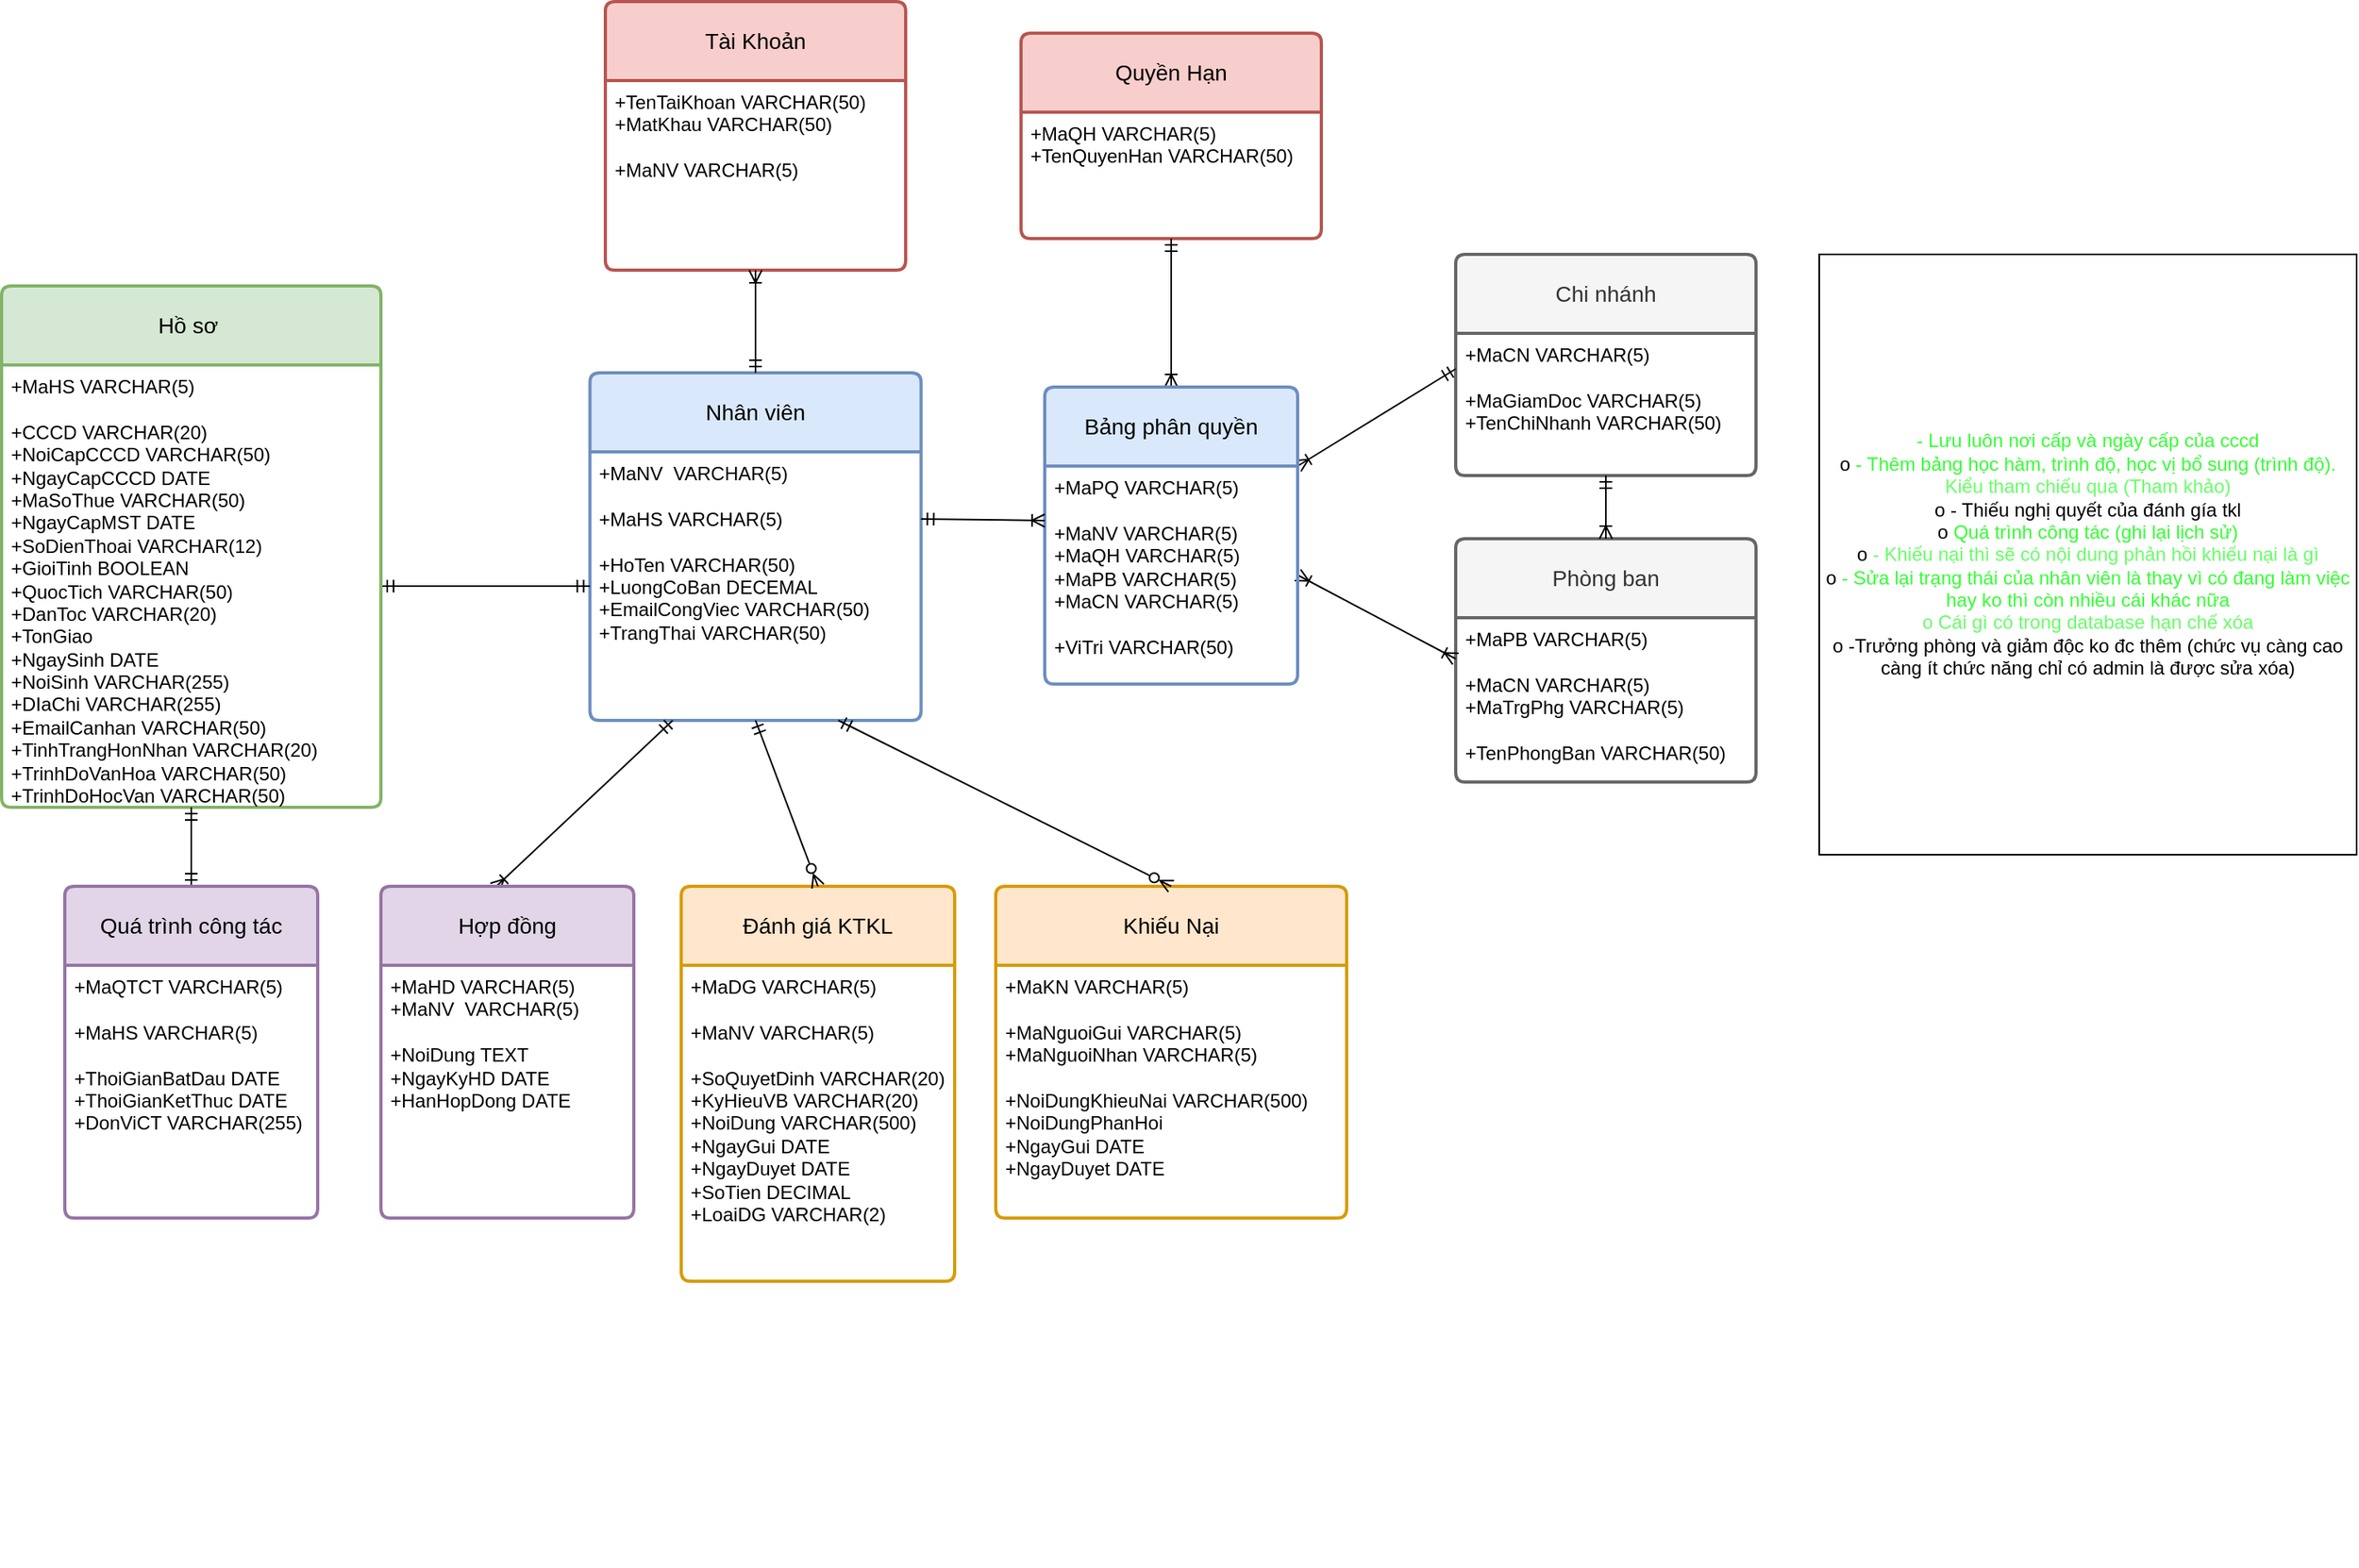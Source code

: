 <mxfile version="22.1.3" type="github">
  <diagram id="C5RBs43oDa-KdzZeNtuy" name="Page-1">
    <mxGraphModel dx="1050" dy="585" grid="1" gridSize="10" guides="1" tooltips="1" connect="1" arrows="1" fold="1" page="1" pageScale="1" pageWidth="1654" pageHeight="1169" math="0" shadow="0">
      <root>
        <mxCell id="WIyWlLk6GJQsqaUBKTNV-0" />
        <mxCell id="WIyWlLk6GJQsqaUBKTNV-1" parent="WIyWlLk6GJQsqaUBKTNV-0" />
        <mxCell id="ZNPZ2HFQagIpgvbCFuVt-0" value="Tài Khoản" style="swimlane;childLayout=stackLayout;horizontal=1;startSize=50;horizontalStack=0;rounded=1;fontSize=14;fontStyle=0;strokeWidth=2;resizeParent=0;resizeLast=1;shadow=0;dashed=0;align=center;arcSize=4;whiteSpace=wrap;html=1;fillColor=#f8cecc;strokeColor=#b85450;" parent="WIyWlLk6GJQsqaUBKTNV-1" vertex="1">
          <mxGeometry x="742" y="200" width="190" height="170" as="geometry" />
        </mxCell>
        <mxCell id="ZNPZ2HFQagIpgvbCFuVt-1" value="+TenTaiKhoan VARCHAR(50)&lt;br&gt;+MatKhau VARCHAR(50)&lt;br&gt;&lt;br&gt;+MaNV VARCHAR(5)" style="align=left;strokeColor=none;fillColor=none;spacingLeft=4;fontSize=12;verticalAlign=top;resizable=0;rotatable=0;part=1;html=1;" parent="ZNPZ2HFQagIpgvbCFuVt-0" vertex="1">
          <mxGeometry y="50" width="190" height="120" as="geometry" />
        </mxCell>
        <mxCell id="ZNPZ2HFQagIpgvbCFuVt-3" value="Quyền Hạn" style="swimlane;childLayout=stackLayout;horizontal=1;startSize=50;horizontalStack=0;rounded=1;fontSize=14;fontStyle=0;strokeWidth=2;resizeParent=0;resizeLast=1;shadow=0;dashed=0;align=center;arcSize=4;whiteSpace=wrap;html=1;fillColor=#f8cecc;strokeColor=#b85450;" parent="WIyWlLk6GJQsqaUBKTNV-1" vertex="1">
          <mxGeometry x="1005" y="220" width="190" height="130" as="geometry" />
        </mxCell>
        <mxCell id="ZNPZ2HFQagIpgvbCFuVt-4" value="+MaQH VARCHAR(5)&lt;br&gt;+TenQuyenHan VARCHAR(50)&lt;br&gt;" style="align=left;strokeColor=none;fillColor=none;spacingLeft=4;fontSize=12;verticalAlign=top;resizable=0;rotatable=0;part=1;html=1;" parent="ZNPZ2HFQagIpgvbCFuVt-3" vertex="1">
          <mxGeometry y="50" width="190" height="80" as="geometry" />
        </mxCell>
        <mxCell id="ZNPZ2HFQagIpgvbCFuVt-6" value="" style="fontSize=12;html=1;endArrow=ERoneToMany;startArrow=ERmandOne;rounded=0;exitX=0.5;exitY=1;exitDx=0;exitDy=0;entryX=0.5;entryY=0;entryDx=0;entryDy=0;" parent="WIyWlLk6GJQsqaUBKTNV-1" source="ZNPZ2HFQagIpgvbCFuVt-4" target="vgs33g2SCVEM4h5miIkI-0" edge="1">
          <mxGeometry width="100" height="100" relative="1" as="geometry">
            <mxPoint x="622" y="260" as="sourcePoint" />
            <mxPoint x="740" y="230" as="targetPoint" />
          </mxGeometry>
        </mxCell>
        <mxCell id="ZNPZ2HFQagIpgvbCFuVt-7" value="Nhân viên" style="swimlane;childLayout=stackLayout;horizontal=1;startSize=50;horizontalStack=0;rounded=1;fontSize=14;fontStyle=0;strokeWidth=2;resizeParent=0;resizeLast=1;shadow=0;dashed=0;align=center;arcSize=4;whiteSpace=wrap;html=1;fillColor=#dae8fc;strokeColor=#6c8ebf;" parent="WIyWlLk6GJQsqaUBKTNV-1" vertex="1">
          <mxGeometry x="732.25" y="435" width="209.5" height="220" as="geometry">
            <mxRectangle x="95" y="345" width="100" height="50" as="alternateBounds" />
          </mxGeometry>
        </mxCell>
        <mxCell id="ZNPZ2HFQagIpgvbCFuVt-8" value="+MaNV&amp;nbsp; VARCHAR(5)&lt;br&gt;&lt;br&gt;+MaHS VARCHAR(5)&lt;br&gt;&lt;br&gt;+HoTen VARCHAR(50)&lt;br&gt;+LuongCoBan DECEMAL&lt;br style=&quot;border-color: var(--border-color);&quot;&gt;+EmailCongViec VARCHAR(50)&lt;br&gt;+TrangThai VARCHAR(50)" style="align=left;strokeColor=none;fillColor=none;spacingLeft=4;fontSize=12;verticalAlign=top;resizable=0;rotatable=0;part=1;html=1;" parent="ZNPZ2HFQagIpgvbCFuVt-7" vertex="1">
          <mxGeometry y="50" width="209.5" height="170" as="geometry" />
        </mxCell>
        <mxCell id="ZNPZ2HFQagIpgvbCFuVt-9" value="Phòng ban" style="swimlane;childLayout=stackLayout;horizontal=1;startSize=50;horizontalStack=0;rounded=1;fontSize=14;fontStyle=0;strokeWidth=2;resizeParent=0;resizeLast=1;shadow=0;dashed=0;align=center;arcSize=4;whiteSpace=wrap;html=1;fillColor=#f5f5f5;strokeColor=#666666;fontColor=#333333;" parent="WIyWlLk6GJQsqaUBKTNV-1" vertex="1">
          <mxGeometry x="1280" y="540" width="190" height="154" as="geometry" />
        </mxCell>
        <mxCell id="ZNPZ2HFQagIpgvbCFuVt-10" value="+MaPB VARCHAR(5)&lt;br&gt;&lt;br&gt;+MaCN VARCHAR(5)&lt;br&gt;+MaTrgPhg VARCHAR(5)&lt;br&gt;&lt;br&gt;+TenPhongBan VARCHAR(50)" style="align=left;strokeColor=none;fillColor=none;spacingLeft=4;fontSize=12;verticalAlign=top;resizable=0;rotatable=0;part=1;html=1;" parent="ZNPZ2HFQagIpgvbCFuVt-9" vertex="1">
          <mxGeometry y="50" width="190" height="104" as="geometry" />
        </mxCell>
        <mxCell id="ZNPZ2HFQagIpgvbCFuVt-11" value="Chi nhánh" style="swimlane;childLayout=stackLayout;horizontal=1;startSize=50;horizontalStack=0;rounded=1;fontSize=14;fontStyle=0;strokeWidth=2;resizeParent=0;resizeLast=1;shadow=0;dashed=0;align=center;arcSize=4;whiteSpace=wrap;html=1;fillColor=#f5f5f5;strokeColor=#666666;fontColor=#333333;" parent="WIyWlLk6GJQsqaUBKTNV-1" vertex="1">
          <mxGeometry x="1280" y="360" width="190" height="140" as="geometry" />
        </mxCell>
        <mxCell id="ZNPZ2HFQagIpgvbCFuVt-12" value="+MaCN VARCHAR(5)&lt;br&gt;&lt;br&gt;+MaGiamDoc VARCHAR(5)&lt;br&gt;+TenChiNhanh VARCHAR(50)" style="align=left;strokeColor=none;fillColor=none;spacingLeft=4;fontSize=12;verticalAlign=top;resizable=0;rotatable=0;part=1;html=1;" parent="ZNPZ2HFQagIpgvbCFuVt-11" vertex="1">
          <mxGeometry y="50" width="190" height="90" as="geometry" />
        </mxCell>
        <mxCell id="ZNPZ2HFQagIpgvbCFuVt-17" value="Đánh giá KTKL" style="swimlane;childLayout=stackLayout;horizontal=1;startSize=50;horizontalStack=0;rounded=1;fontSize=14;fontStyle=0;strokeWidth=2;resizeParent=0;resizeLast=1;shadow=0;dashed=0;align=center;arcSize=4;whiteSpace=wrap;html=1;fillColor=#ffe6cc;strokeColor=#d79b00;" parent="WIyWlLk6GJQsqaUBKTNV-1" vertex="1">
          <mxGeometry x="790" y="760" width="173" height="250" as="geometry" />
        </mxCell>
        <mxCell id="ZNPZ2HFQagIpgvbCFuVt-18" value="+MaDG VARCHAR(5)&lt;br&gt;&lt;br&gt;+MaNV VARCHAR(5)&lt;br&gt;&lt;br&gt;+SoQuyetDinh VARCHAR(20)&lt;br&gt;+KyHieuVB VARCHAR(20)&lt;br&gt;+NoiDung VARCHAR(500)&lt;br&gt;+NgayGui DATE&lt;br&gt;+NgayDuyet DATE&lt;br&gt;+SoTien DECIMAL&lt;br&gt;+LoaiDG VARCHAR(2)" style="align=left;strokeColor=none;fillColor=none;spacingLeft=4;fontSize=12;verticalAlign=top;resizable=0;rotatable=0;part=1;html=1;" parent="ZNPZ2HFQagIpgvbCFuVt-17" vertex="1">
          <mxGeometry y="50" width="173" height="200" as="geometry" />
        </mxCell>
        <mxCell id="ZNPZ2HFQagIpgvbCFuVt-19" value="Khiếu Nại" style="swimlane;childLayout=stackLayout;horizontal=1;startSize=50;horizontalStack=0;rounded=1;fontSize=14;fontStyle=0;strokeWidth=2;resizeParent=0;resizeLast=1;shadow=0;dashed=0;align=center;arcSize=4;whiteSpace=wrap;html=1;fillColor=#ffe6cc;strokeColor=#d79b00;" parent="WIyWlLk6GJQsqaUBKTNV-1" vertex="1">
          <mxGeometry x="989" y="760" width="222" height="210" as="geometry" />
        </mxCell>
        <mxCell id="ZNPZ2HFQagIpgvbCFuVt-20" value="+MaKN VARCHAR(5)&lt;br&gt;&lt;br&gt;+MaNguoiGui VARCHAR(5)&lt;br&gt;+MaNguoiNhan VARCHAR(5)&lt;br&gt;&lt;br&gt;+NoiDungKhieuNai VARCHAR(500)&lt;br&gt;+NoiDungPhanHoi&lt;br&gt;+NgayGui DATE&lt;br&gt;+NgayDuyet DATE" style="align=left;strokeColor=none;fillColor=none;spacingLeft=4;fontSize=12;verticalAlign=top;resizable=0;rotatable=0;part=1;html=1;" parent="ZNPZ2HFQagIpgvbCFuVt-19" vertex="1">
          <mxGeometry y="50" width="222" height="160" as="geometry" />
        </mxCell>
        <mxCell id="ZNPZ2HFQagIpgvbCFuVt-22" value="" style="fontSize=12;html=1;endArrow=ERmandOne;startArrow=ERoneToMany;rounded=0;entryX=0.5;entryY=1;entryDx=0;entryDy=0;exitX=0.5;exitY=0;exitDx=0;exitDy=0;endFill=0;startFill=0;" parent="WIyWlLk6GJQsqaUBKTNV-1" source="ZNPZ2HFQagIpgvbCFuVt-9" target="ZNPZ2HFQagIpgvbCFuVt-12" edge="1">
          <mxGeometry width="100" height="100" relative="1" as="geometry">
            <mxPoint x="1150" y="660" as="sourcePoint" />
            <mxPoint x="1250" y="560" as="targetPoint" />
          </mxGeometry>
        </mxCell>
        <mxCell id="ZNPZ2HFQagIpgvbCFuVt-25" value="" style="fontSize=12;html=1;endArrow=ERoneToMany;startArrow=ERmandOne;rounded=0;entryX=0.5;entryY=1;entryDx=0;entryDy=0;exitX=0.5;exitY=0;exitDx=0;exitDy=0;endFill=0;" parent="WIyWlLk6GJQsqaUBKTNV-1" source="ZNPZ2HFQagIpgvbCFuVt-7" target="ZNPZ2HFQagIpgvbCFuVt-1" edge="1">
          <mxGeometry width="100" height="100" relative="1" as="geometry">
            <mxPoint x="1122" y="580" as="sourcePoint" />
            <mxPoint x="1222" y="480" as="targetPoint" />
          </mxGeometry>
        </mxCell>
        <mxCell id="ZNPZ2HFQagIpgvbCFuVt-26" value="" style="fontSize=12;html=1;endArrow=ERoneToMany;startArrow=ERoneToMany;rounded=0;entryX=0;entryY=0.25;entryDx=0;entryDy=0;endFill=0;startFill=0;exitX=1;exitY=0.5;exitDx=0;exitDy=0;" parent="WIyWlLk6GJQsqaUBKTNV-1" source="vgs33g2SCVEM4h5miIkI-1" target="ZNPZ2HFQagIpgvbCFuVt-10" edge="1">
          <mxGeometry width="100" height="100" relative="1" as="geometry">
            <mxPoint x="1132" y="540" as="sourcePoint" />
            <mxPoint x="1232" y="440" as="targetPoint" />
          </mxGeometry>
        </mxCell>
        <mxCell id="ZNPZ2HFQagIpgvbCFuVt-28" style="rounded=0;orthogonalLoop=1;jettySize=auto;html=1;exitX=0.5;exitY=1;exitDx=0;exitDy=0;entryX=0.5;entryY=0;entryDx=0;entryDy=0;endArrow=ERzeroToMany;endFill=0;startArrow=ERmandOne;startFill=0;" parent="WIyWlLk6GJQsqaUBKTNV-1" source="ZNPZ2HFQagIpgvbCFuVt-8" target="ZNPZ2HFQagIpgvbCFuVt-17" edge="1">
          <mxGeometry relative="1" as="geometry" />
        </mxCell>
        <mxCell id="ZNPZ2HFQagIpgvbCFuVt-29" style="rounded=0;orthogonalLoop=1;jettySize=auto;html=1;exitX=0.75;exitY=1;exitDx=0;exitDy=0;entryX=0.5;entryY=0;entryDx=0;entryDy=0;endArrow=ERzeroToMany;endFill=0;startArrow=ERmandOne;startFill=0;" parent="WIyWlLk6GJQsqaUBKTNV-1" source="ZNPZ2HFQagIpgvbCFuVt-8" target="ZNPZ2HFQagIpgvbCFuVt-19" edge="1">
          <mxGeometry relative="1" as="geometry">
            <mxPoint x="887" y="515" as="sourcePoint" />
            <mxPoint x="1022" y="670" as="targetPoint" />
          </mxGeometry>
        </mxCell>
        <mxCell id="BqgfRaDOW5Y-3ye9iHRW-14" style="rounded=0;orthogonalLoop=1;jettySize=auto;html=1;entryX=0;entryY=0.5;entryDx=0;entryDy=0;endArrow=ERmandOne;endFill=0;startArrow=ERmandOne;startFill=0;exitX=1;exitY=0.5;exitDx=0;exitDy=0;" parent="WIyWlLk6GJQsqaUBKTNV-1" source="BqgfRaDOW5Y-3ye9iHRW-6" target="ZNPZ2HFQagIpgvbCFuVt-8" edge="1">
          <mxGeometry relative="1" as="geometry" />
        </mxCell>
        <mxCell id="BqgfRaDOW5Y-3ye9iHRW-5" value="Hồ sơ&amp;nbsp;" style="swimlane;childLayout=stackLayout;horizontal=1;startSize=50;horizontalStack=0;rounded=1;fontSize=14;fontStyle=0;strokeWidth=2;resizeParent=0;resizeLast=1;shadow=0;dashed=0;align=center;arcSize=4;whiteSpace=wrap;html=1;fillColor=#d5e8d4;strokeColor=#82b366;" parent="WIyWlLk6GJQsqaUBKTNV-1" vertex="1">
          <mxGeometry x="360" y="380" width="240" height="330" as="geometry" />
        </mxCell>
        <mxCell id="BqgfRaDOW5Y-3ye9iHRW-6" value="+MaHS VARCHAR(5)&lt;br&gt;&lt;br&gt;+CCCD VARCHAR(20)&lt;br&gt;+NoiCapCCCD VARCHAR(50)&lt;br&gt;+NgayCapCCCD DATE&lt;br&gt;+MaSoThue VARCHAR(50)&lt;br&gt;+NgayCapMST DATE&lt;br style=&quot;border-color: var(--border-color);&quot;&gt;+SoDienThoai VARCHAR(12)&lt;br style=&quot;border-color: var(--border-color);&quot;&gt;+GioiTinh BOOLEAN&lt;br&gt;+QuocTich VARCHAR(50)&lt;br style=&quot;border-color: var(--border-color);&quot;&gt;+DanToc VARCHAR(20)&lt;br&gt;+TonGiao&lt;br style=&quot;border-color: var(--border-color);&quot;&gt;+NgaySinh DATE&lt;br&gt;+NoiSinh VARCHAR(255)&lt;br style=&quot;border-color: var(--border-color);&quot;&gt;+DIaChi VARCHAR(255)&lt;br style=&quot;border-color: var(--border-color);&quot;&gt;+EmailCanhan VARCHAR(50)&lt;br&gt;+TinhTrangHonNhan VARCHAR(20)&lt;br&gt;+TrinhDoVanHoa VARCHAR(50)&lt;br style=&quot;border-color: var(--border-color);&quot;&gt;+TrinhDoHocVan VARCHAR(50)" style="align=left;strokeColor=none;fillColor=none;spacingLeft=4;fontSize=12;verticalAlign=top;resizable=0;rotatable=0;part=1;html=1;" parent="BqgfRaDOW5Y-3ye9iHRW-5" vertex="1">
          <mxGeometry y="50" width="240" height="280" as="geometry" />
        </mxCell>
        <mxCell id="BqgfRaDOW5Y-3ye9iHRW-13" style="rounded=0;orthogonalLoop=1;jettySize=auto;html=1;entryX=0.25;entryY=1;entryDx=0;entryDy=0;endArrow=ERmandOne;endFill=0;startArrow=ERoneToMany;startFill=0;exitX=0.45;exitY=0.005;exitDx=0;exitDy=0;exitPerimeter=0;" parent="WIyWlLk6GJQsqaUBKTNV-1" source="BqgfRaDOW5Y-3ye9iHRW-9" target="ZNPZ2HFQagIpgvbCFuVt-8" edge="1">
          <mxGeometry relative="1" as="geometry" />
        </mxCell>
        <mxCell id="BqgfRaDOW5Y-3ye9iHRW-9" value="Hợp đồng" style="swimlane;childLayout=stackLayout;horizontal=1;startSize=50;horizontalStack=0;rounded=1;fontSize=14;fontStyle=0;strokeWidth=2;resizeParent=0;resizeLast=1;shadow=0;dashed=0;align=center;arcSize=4;whiteSpace=wrap;html=1;fillColor=#e1d5e7;strokeColor=#9673a6;" parent="WIyWlLk6GJQsqaUBKTNV-1" vertex="1">
          <mxGeometry x="600" y="760" width="160" height="210" as="geometry" />
        </mxCell>
        <mxCell id="BqgfRaDOW5Y-3ye9iHRW-10" value="+MaHD VARCHAR(5)&lt;br&gt;+MaNV&amp;nbsp; VARCHAR(5)&lt;br style=&quot;border-color: var(--border-color);&quot;&gt;&lt;br&gt;+NoiDung TEXT&lt;br&gt;+NgayKyHD DATE&lt;br&gt;+HanHopDong DATE" style="align=left;strokeColor=none;fillColor=none;spacingLeft=4;fontSize=12;verticalAlign=top;resizable=0;rotatable=0;part=1;html=1;" parent="BqgfRaDOW5Y-3ye9iHRW-9" vertex="1">
          <mxGeometry y="50" width="160" height="160" as="geometry" />
        </mxCell>
        <mxCell id="BqgfRaDOW5Y-3ye9iHRW-17" style="rounded=0;orthogonalLoop=1;jettySize=auto;html=1;entryX=0;entryY=0.25;entryDx=0;entryDy=0;exitX=1;exitY=0;exitDx=0;exitDy=0;endArrow=ERmandOne;endFill=0;startArrow=ERoneToMany;startFill=0;" parent="WIyWlLk6GJQsqaUBKTNV-1" source="vgs33g2SCVEM4h5miIkI-1" target="ZNPZ2HFQagIpgvbCFuVt-12" edge="1">
          <mxGeometry relative="1" as="geometry" />
        </mxCell>
        <mxCell id="vgs33g2SCVEM4h5miIkI-0" value="Bảng phân quyền" style="swimlane;childLayout=stackLayout;horizontal=1;startSize=50;horizontalStack=0;rounded=1;fontSize=14;fontStyle=0;strokeWidth=2;resizeParent=0;resizeLast=1;shadow=0;dashed=0;align=center;arcSize=4;whiteSpace=wrap;html=1;fillColor=#dae8fc;strokeColor=#6c8ebf;" parent="WIyWlLk6GJQsqaUBKTNV-1" vertex="1">
          <mxGeometry x="1020" y="444" width="160" height="188" as="geometry" />
        </mxCell>
        <mxCell id="vgs33g2SCVEM4h5miIkI-1" value="+MaPQ VARCHAR(5)&lt;br&gt;&lt;br style=&quot;border-color: var(--border-color);&quot;&gt;+MaNV VARCHAR(5)&lt;br style=&quot;border-color: var(--border-color);&quot;&gt;+MaQH VARCHAR(5)&lt;br&gt;+MaPB VARCHAR(5)&lt;br&gt;+MaCN VARCHAR(5)&lt;br&gt;&lt;br style=&quot;border-color: var(--border-color);&quot;&gt;+ViTri VARCHAR(50)" style="align=left;strokeColor=none;fillColor=none;spacingLeft=4;fontSize=12;verticalAlign=top;resizable=0;rotatable=0;part=1;html=1;" parent="vgs33g2SCVEM4h5miIkI-0" vertex="1">
          <mxGeometry y="50" width="160" height="138" as="geometry" />
        </mxCell>
        <mxCell id="vgs33g2SCVEM4h5miIkI-3" value="" style="fontSize=12;html=1;endArrow=ERoneToMany;startArrow=ERmandOne;rounded=0;entryX=0;entryY=0.25;entryDx=0;entryDy=0;exitX=1;exitY=0.25;exitDx=0;exitDy=0;endFill=0;" parent="WIyWlLk6GJQsqaUBKTNV-1" source="ZNPZ2HFQagIpgvbCFuVt-8" target="vgs33g2SCVEM4h5miIkI-1" edge="1">
          <mxGeometry width="100" height="100" relative="1" as="geometry">
            <mxPoint x="847" y="420" as="sourcePoint" />
            <mxPoint x="715" y="360" as="targetPoint" />
          </mxGeometry>
        </mxCell>
        <mxCell id="M675ul5LhVSIDLEriQOI-0" value="&lt;font color=&quot;#33ff33&quot;&gt;- Lưu luôn nơi cấp và ngày cấp của cccd&lt;br&gt;&lt;/font&gt;o&#x9;&lt;font color=&quot;#33ff33&quot;&gt;- Thêm bảng học hàm, trình độ, học vị bổ sung (trình độ).&lt;/font&gt; &lt;font color=&quot;#66ff66&quot;&gt;Kiểu tham chiếu qua (Tham khảo)&lt;br&gt;&lt;/font&gt;o&#x9;- Thiếu nghị quyết của đánh gía tkl&lt;br&gt;o&#x9;&lt;font color=&quot;#33ff33&quot;&gt;Quá trình công tác (ghi lại lịch sử)&lt;br&gt;&lt;/font&gt;o&#x9;&lt;font color=&quot;#66ff66&quot;&gt;- Khiếu nại thì sẽ có nội dung phản hồi khiếu nại là gì&lt;/font&gt;&lt;br&gt;o&#x9;&lt;font color=&quot;#33ff33&quot;&gt;- Sửa lại trạng thái của nhân viên là thay vì có đang làm việc hay ko thì còn nhiều cái khác nữa&lt;/font&gt;&lt;br&gt;&lt;font color=&quot;#66ff66&quot;&gt;o&#x9;Cái gì có trong database hạn chế xóa&lt;br&gt;&lt;/font&gt;o&#x9;-Trưởng phòng và giảm độc ko đc thêm (chức vụ càng cao càng ít chức năng chỉ có admin là được sửa xóa)" style="rounded=0;whiteSpace=wrap;html=1;" vertex="1" parent="WIyWlLk6GJQsqaUBKTNV-1">
          <mxGeometry x="1510" y="360" width="340" height="380" as="geometry" />
        </mxCell>
        <mxCell id="M675ul5LhVSIDLEriQOI-7" style="rounded=0;orthogonalLoop=1;jettySize=auto;html=1;entryX=0.5;entryY=1;entryDx=0;entryDy=0;endArrow=ERmandOne;endFill=0;startArrow=ERmandOne;startFill=0;exitX=0.5;exitY=0;exitDx=0;exitDy=0;" edge="1" parent="WIyWlLk6GJQsqaUBKTNV-1" source="M675ul5LhVSIDLEriQOI-5" target="BqgfRaDOW5Y-3ye9iHRW-6">
          <mxGeometry relative="1" as="geometry" />
        </mxCell>
        <mxCell id="M675ul5LhVSIDLEriQOI-5" value="Quá trình công tác" style="swimlane;childLayout=stackLayout;horizontal=1;startSize=50;horizontalStack=0;rounded=1;fontSize=14;fontStyle=0;strokeWidth=2;resizeParent=0;resizeLast=1;shadow=0;dashed=0;align=center;arcSize=4;whiteSpace=wrap;html=1;fillColor=#e1d5e7;strokeColor=#9673a6;" vertex="1" parent="WIyWlLk6GJQsqaUBKTNV-1">
          <mxGeometry x="400" y="760" width="160" height="210" as="geometry" />
        </mxCell>
        <mxCell id="M675ul5LhVSIDLEriQOI-6" value="+MaQTCT VARCHAR(5)&lt;br&gt;&lt;br&gt;+MaHS VARCHAR(5)&lt;br&gt;&lt;br&gt;+ThoiGianBatDau DATE&lt;br&gt;+ThoiGianKetThuc DATE&lt;br&gt;+DonViCT VARCHAR(255)" style="align=left;strokeColor=none;fillColor=none;spacingLeft=4;fontSize=12;verticalAlign=top;resizable=0;rotatable=0;part=1;html=1;" vertex="1" parent="M675ul5LhVSIDLEriQOI-5">
          <mxGeometry y="50" width="160" height="160" as="geometry" />
        </mxCell>
        <mxCell id="M675ul5LhVSIDLEriQOI-8" value="" style="shape=image;verticalLabelPosition=bottom;labelBackgroundColor=default;verticalAlign=top;aspect=fixed;imageAspect=0;image=https://thiquocgia.vn/wp-content/uploads/mau-ban-tom-tat-qua-trinh-cong-tac-de-nghi-xet-tang-ky-niem-chuong-vi-su-nghiep-tai-chinh-1.jpg;" vertex="1" parent="WIyWlLk6GJQsqaUBKTNV-1">
          <mxGeometry x="1510" y="760" width="268" height="430.18" as="geometry" />
        </mxCell>
      </root>
    </mxGraphModel>
  </diagram>
</mxfile>
